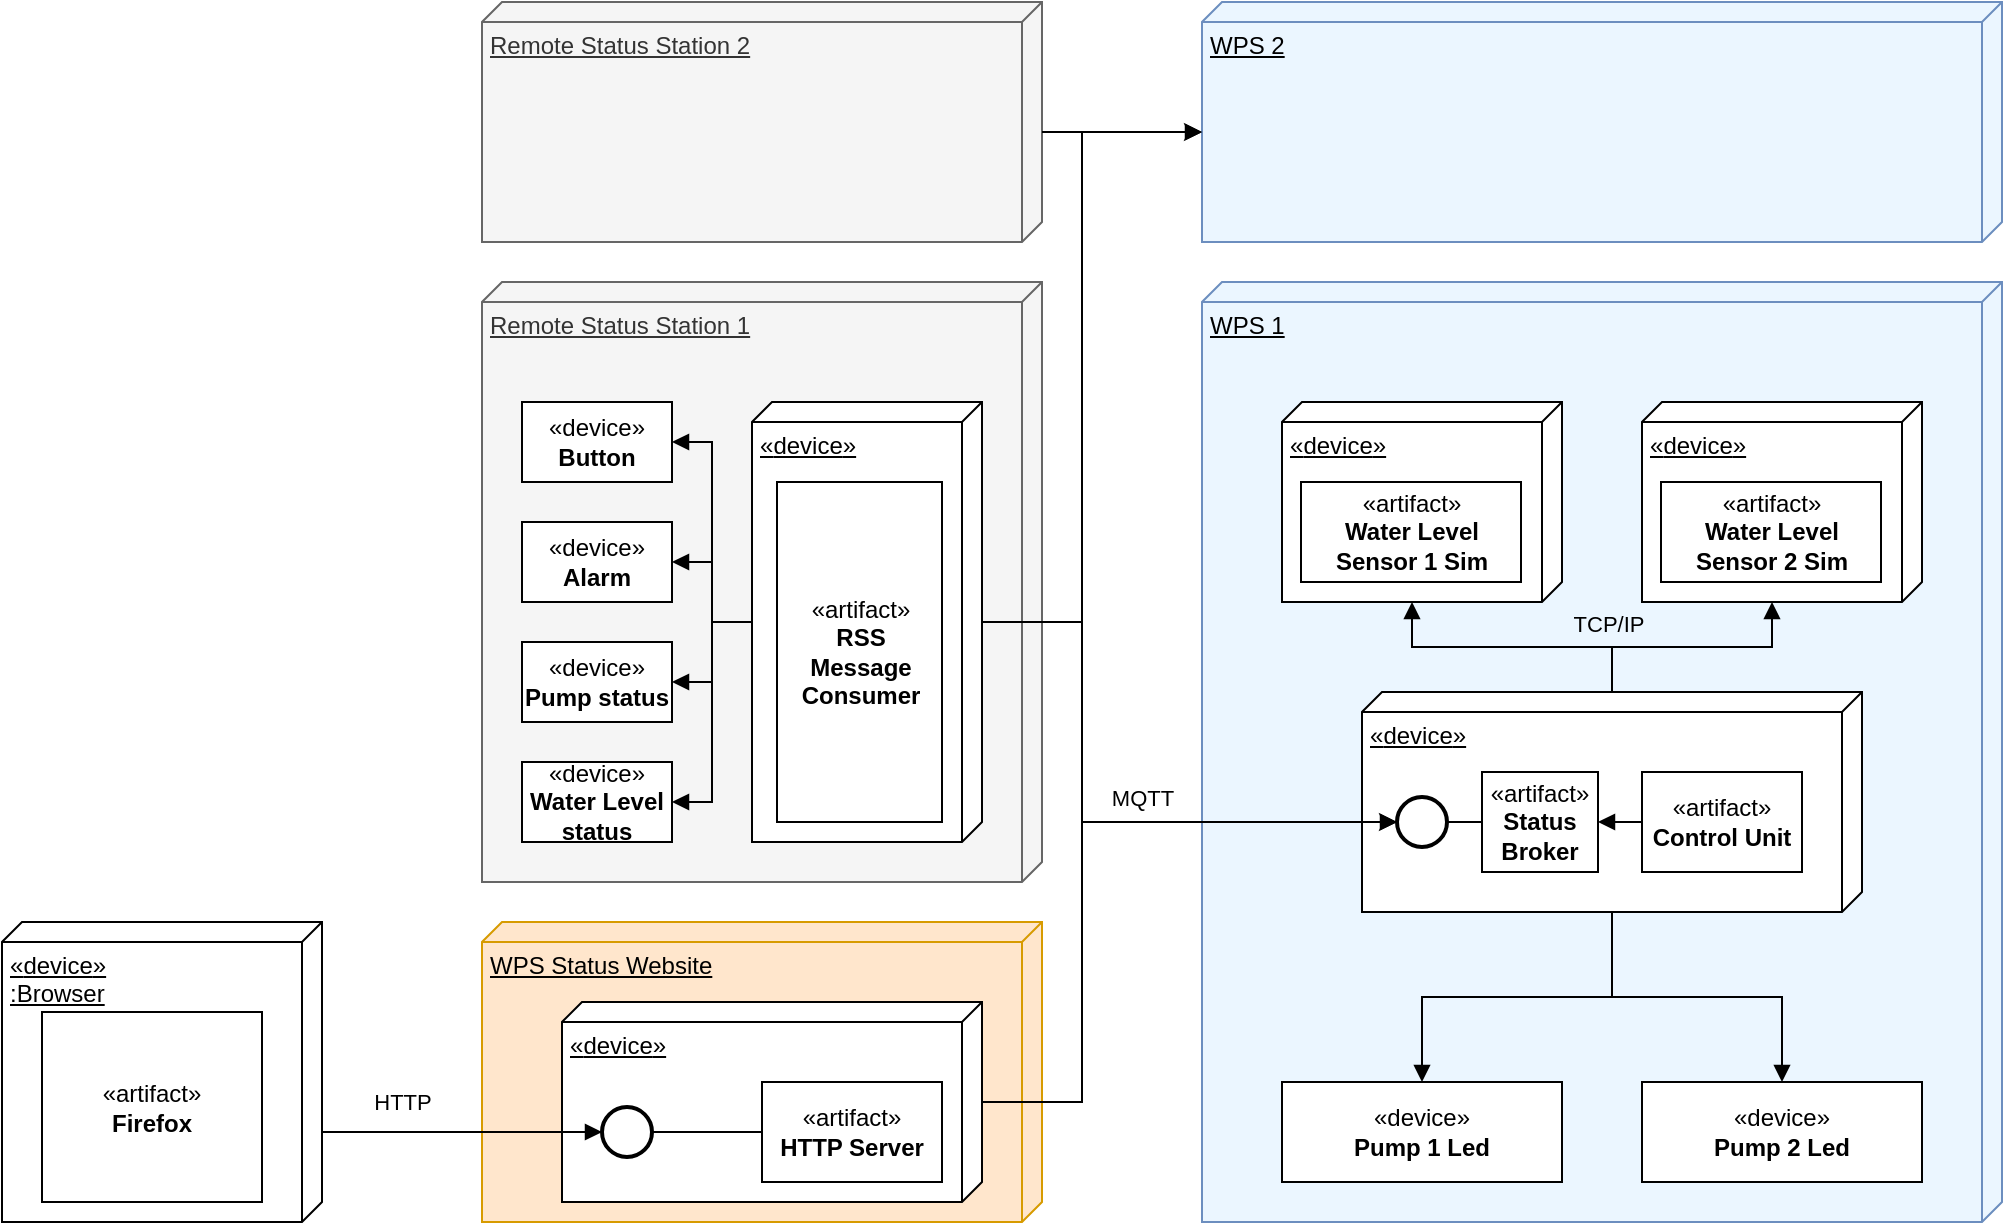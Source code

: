 <mxfile version="22.1.16" type="device">
  <diagram id="-jloQYBRYK6Awh3fImPs" name="Página-1">
    <mxGraphModel dx="2261" dy="2012" grid="1" gridSize="10" guides="1" tooltips="1" connect="1" arrows="1" fold="1" page="1" pageScale="1" pageWidth="827" pageHeight="1169" math="0" shadow="0">
      <root>
        <mxCell id="0" />
        <mxCell id="1" parent="0" />
        <mxCell id="bxP-EH-jp1SR5SKdyFND-36" value="Remote Status Station 1" style="verticalAlign=top;align=left;spacingTop=8;spacingLeft=2;spacingRight=12;shape=cube;size=10;direction=south;fontStyle=4;html=1;whiteSpace=wrap;fillColor=#f5f5f5;fontColor=#333333;strokeColor=#666666;" vertex="1" parent="1">
          <mxGeometry x="-200" y="120" width="280" height="300" as="geometry" />
        </mxCell>
        <mxCell id="bxP-EH-jp1SR5SKdyFND-11" value="WPS 1" style="verticalAlign=top;align=left;spacingTop=8;spacingLeft=2;spacingRight=12;shape=cube;size=10;direction=south;fontStyle=4;html=1;whiteSpace=wrap;fillColor=#EBF6FF;strokeColor=#6c8ebf;" vertex="1" parent="1">
          <mxGeometry x="160" y="120" width="400" height="470" as="geometry" />
        </mxCell>
        <mxCell id="bxP-EH-jp1SR5SKdyFND-32" style="edgeStyle=orthogonalEdgeStyle;rounded=0;orthogonalLoop=1;jettySize=auto;html=1;endArrow=block;endFill=1;" edge="1" parent="1" source="bxP-EH-jp1SR5SKdyFND-1" target="bxP-EH-jp1SR5SKdyFND-8">
          <mxGeometry relative="1" as="geometry" />
        </mxCell>
        <mxCell id="bxP-EH-jp1SR5SKdyFND-33" style="edgeStyle=orthogonalEdgeStyle;rounded=0;orthogonalLoop=1;jettySize=auto;html=1;endArrow=block;endFill=1;" edge="1" parent="1" source="bxP-EH-jp1SR5SKdyFND-1" target="bxP-EH-jp1SR5SKdyFND-9">
          <mxGeometry relative="1" as="geometry" />
        </mxCell>
        <mxCell id="bxP-EH-jp1SR5SKdyFND-1" value="«&lt;span style=&quot;background-color: initial;&quot;&gt;device&lt;/span&gt;»" style="verticalAlign=top;align=left;spacingTop=8;spacingLeft=2;spacingRight=12;shape=cube;size=10;direction=south;fontStyle=4;html=1;whiteSpace=wrap;" vertex="1" parent="1">
          <mxGeometry x="240" y="325" width="250" height="110" as="geometry" />
        </mxCell>
        <mxCell id="bxP-EH-jp1SR5SKdyFND-49" style="edgeStyle=orthogonalEdgeStyle;rounded=0;orthogonalLoop=1;jettySize=auto;html=1;entryX=0;entryY=0.5;entryDx=0;entryDy=0;startArrow=block;startFill=1;endArrow=none;endFill=0;" edge="1" parent="1" source="bxP-EH-jp1SR5SKdyFND-2" target="bxP-EH-jp1SR5SKdyFND-48">
          <mxGeometry relative="1" as="geometry" />
        </mxCell>
        <mxCell id="bxP-EH-jp1SR5SKdyFND-2" value="«artifact»&lt;br&gt;&lt;b&gt;Status Broker&lt;/b&gt;" style="html=1;whiteSpace=wrap;" vertex="1" parent="1">
          <mxGeometry x="300" y="365" width="58" height="50" as="geometry" />
        </mxCell>
        <mxCell id="bxP-EH-jp1SR5SKdyFND-3" value="«&lt;span style=&quot;background-color: initial;&quot;&gt;device&lt;/span&gt;»" style="verticalAlign=top;align=left;spacingTop=8;spacingLeft=2;spacingRight=12;shape=cube;size=10;direction=south;fontStyle=4;html=1;whiteSpace=wrap;" vertex="1" parent="1">
          <mxGeometry x="200" y="180" width="140" height="100" as="geometry" />
        </mxCell>
        <mxCell id="bxP-EH-jp1SR5SKdyFND-4" value="«artifact»&lt;br&gt;&lt;b&gt;Water Level Sensor 1 Sim&lt;/b&gt;" style="html=1;whiteSpace=wrap;" vertex="1" parent="1">
          <mxGeometry x="209.5" y="220" width="110" height="50" as="geometry" />
        </mxCell>
        <mxCell id="bxP-EH-jp1SR5SKdyFND-5" value="«&lt;span style=&quot;background-color: initial;&quot;&gt;device&lt;/span&gt;»" style="verticalAlign=top;align=left;spacingTop=8;spacingLeft=2;spacingRight=12;shape=cube;size=10;direction=south;fontStyle=4;html=1;whiteSpace=wrap;" vertex="1" parent="1">
          <mxGeometry x="380" y="180" width="140" height="100" as="geometry" />
        </mxCell>
        <mxCell id="bxP-EH-jp1SR5SKdyFND-6" value="«artifact»&lt;br&gt;&lt;b&gt;Water Level Sensor 2 Sim&lt;/b&gt;" style="html=1;whiteSpace=wrap;" vertex="1" parent="1">
          <mxGeometry x="389.5" y="220" width="110" height="50" as="geometry" />
        </mxCell>
        <mxCell id="bxP-EH-jp1SR5SKdyFND-8" value="«device»&lt;br&gt;&lt;b&gt;Pump 1 Led&lt;/b&gt;" style="html=1;whiteSpace=wrap;" vertex="1" parent="1">
          <mxGeometry x="200" y="520" width="140" height="50" as="geometry" />
        </mxCell>
        <mxCell id="bxP-EH-jp1SR5SKdyFND-9" value="«device»&lt;br&gt;&lt;b&gt;Pump 2 Led&lt;/b&gt;" style="html=1;whiteSpace=wrap;" vertex="1" parent="1">
          <mxGeometry x="380" y="520" width="140" height="50" as="geometry" />
        </mxCell>
        <mxCell id="bxP-EH-jp1SR5SKdyFND-12" value="WPS 2" style="verticalAlign=top;align=left;spacingTop=8;spacingLeft=2;spacingRight=12;shape=cube;size=10;direction=south;fontStyle=4;html=1;whiteSpace=wrap;fillColor=#EBF6FF;strokeColor=#6c8ebf;" vertex="1" parent="1">
          <mxGeometry x="160" y="-20" width="400" height="120" as="geometry" />
        </mxCell>
        <mxCell id="bxP-EH-jp1SR5SKdyFND-29" style="edgeStyle=orthogonalEdgeStyle;rounded=0;orthogonalLoop=1;jettySize=auto;html=1;entryX=0;entryY=0;entryDx=100;entryDy=75;entryPerimeter=0;endArrow=block;endFill=1;" edge="1" parent="1" source="bxP-EH-jp1SR5SKdyFND-1" target="bxP-EH-jp1SR5SKdyFND-3">
          <mxGeometry relative="1" as="geometry" />
        </mxCell>
        <mxCell id="bxP-EH-jp1SR5SKdyFND-31" value="TCP/IP" style="edgeLabel;html=1;align=center;verticalAlign=middle;resizable=0;points=[];labelBackgroundColor=none;" vertex="1" connectable="0" parent="bxP-EH-jp1SR5SKdyFND-29">
          <mxGeometry x="-0.345" y="2" relative="1" as="geometry">
            <mxPoint x="23" y="-14" as="offset" />
          </mxGeometry>
        </mxCell>
        <mxCell id="bxP-EH-jp1SR5SKdyFND-30" style="edgeStyle=orthogonalEdgeStyle;rounded=0;orthogonalLoop=1;jettySize=auto;html=1;entryX=0;entryY=0;entryDx=100;entryDy=75;entryPerimeter=0;endArrow=block;endFill=1;" edge="1" parent="1" source="bxP-EH-jp1SR5SKdyFND-1" target="bxP-EH-jp1SR5SKdyFND-5">
          <mxGeometry relative="1" as="geometry" />
        </mxCell>
        <mxCell id="bxP-EH-jp1SR5SKdyFND-35" value="" style="edgeStyle=orthogonalEdgeStyle;rounded=0;orthogonalLoop=1;jettySize=auto;html=1;endArrow=none;endFill=0;" edge="1" parent="1" source="bxP-EH-jp1SR5SKdyFND-34" target="bxP-EH-jp1SR5SKdyFND-2">
          <mxGeometry relative="1" as="geometry">
            <Array as="points">
              <mxPoint x="300" y="400" />
              <mxPoint x="300" y="400" />
            </Array>
          </mxGeometry>
        </mxCell>
        <mxCell id="bxP-EH-jp1SR5SKdyFND-34" value="" style="ellipse;whiteSpace=wrap;html=1;aspect=fixed;strokeWidth=2;" vertex="1" parent="1">
          <mxGeometry x="257.5" y="377.5" width="25" height="25" as="geometry" />
        </mxCell>
        <mxCell id="bxP-EH-jp1SR5SKdyFND-46" style="edgeStyle=orthogonalEdgeStyle;rounded=0;orthogonalLoop=1;jettySize=auto;html=1;entryX=0;entryY=0.5;entryDx=0;entryDy=0;endArrow=block;endFill=1;" edge="1" parent="1" source="bxP-EH-jp1SR5SKdyFND-37" target="bxP-EH-jp1SR5SKdyFND-34">
          <mxGeometry relative="1" as="geometry">
            <Array as="points">
              <mxPoint x="100" y="290" />
              <mxPoint x="100" y="390" />
            </Array>
          </mxGeometry>
        </mxCell>
        <mxCell id="bxP-EH-jp1SR5SKdyFND-47" value="MQTT" style="edgeLabel;html=1;align=center;verticalAlign=middle;resizable=0;points=[];" vertex="1" connectable="0" parent="bxP-EH-jp1SR5SKdyFND-46">
          <mxGeometry x="0.288" y="1" relative="1" as="geometry">
            <mxPoint x="-18" y="-11" as="offset" />
          </mxGeometry>
        </mxCell>
        <mxCell id="bxP-EH-jp1SR5SKdyFND-50" style="edgeStyle=orthogonalEdgeStyle;rounded=0;orthogonalLoop=1;jettySize=auto;html=1;entryX=1;entryY=0.5;entryDx=0;entryDy=0;endArrow=block;endFill=1;" edge="1" parent="1" source="bxP-EH-jp1SR5SKdyFND-37" target="bxP-EH-jp1SR5SKdyFND-42">
          <mxGeometry relative="1" as="geometry">
            <Array as="points">
              <mxPoint x="-85" y="290" />
              <mxPoint x="-85" y="200" />
            </Array>
          </mxGeometry>
        </mxCell>
        <mxCell id="bxP-EH-jp1SR5SKdyFND-51" style="edgeStyle=orthogonalEdgeStyle;rounded=0;orthogonalLoop=1;jettySize=auto;html=1;entryX=1;entryY=0.5;entryDx=0;entryDy=0;endArrow=block;endFill=1;" edge="1" parent="1" source="bxP-EH-jp1SR5SKdyFND-37" target="bxP-EH-jp1SR5SKdyFND-41">
          <mxGeometry relative="1" as="geometry" />
        </mxCell>
        <mxCell id="bxP-EH-jp1SR5SKdyFND-52" style="edgeStyle=orthogonalEdgeStyle;rounded=0;orthogonalLoop=1;jettySize=auto;html=1;entryX=1;entryY=0.5;entryDx=0;entryDy=0;endArrow=block;endFill=1;" edge="1" parent="1" source="bxP-EH-jp1SR5SKdyFND-37" target="bxP-EH-jp1SR5SKdyFND-40">
          <mxGeometry relative="1" as="geometry" />
        </mxCell>
        <mxCell id="bxP-EH-jp1SR5SKdyFND-54" style="edgeStyle=orthogonalEdgeStyle;rounded=0;orthogonalLoop=1;jettySize=auto;html=1;entryX=1;entryY=0.5;entryDx=0;entryDy=0;endArrow=block;endFill=1;" edge="1" parent="1" source="bxP-EH-jp1SR5SKdyFND-37" target="bxP-EH-jp1SR5SKdyFND-39">
          <mxGeometry relative="1" as="geometry" />
        </mxCell>
        <mxCell id="bxP-EH-jp1SR5SKdyFND-37" value="«&lt;span style=&quot;background-color: initial;&quot;&gt;device&lt;/span&gt;»" style="verticalAlign=top;align=left;spacingTop=8;spacingLeft=2;spacingRight=12;shape=cube;size=10;direction=south;fontStyle=4;html=1;whiteSpace=wrap;" vertex="1" parent="1">
          <mxGeometry x="-65" y="180" width="115" height="220" as="geometry" />
        </mxCell>
        <mxCell id="bxP-EH-jp1SR5SKdyFND-38" value="«artifact»&lt;br&gt;&lt;b&gt;RSS &lt;br&gt;Message Consumer&lt;/b&gt;" style="html=1;whiteSpace=wrap;" vertex="1" parent="1">
          <mxGeometry x="-52.5" y="220" width="82.5" height="170" as="geometry" />
        </mxCell>
        <mxCell id="bxP-EH-jp1SR5SKdyFND-39" value="«device»&lt;br&gt;&lt;b&gt;Water Level status&lt;/b&gt;" style="html=1;whiteSpace=wrap;" vertex="1" parent="1">
          <mxGeometry x="-180" y="360" width="75" height="40" as="geometry" />
        </mxCell>
        <mxCell id="bxP-EH-jp1SR5SKdyFND-40" value="«device»&lt;br&gt;&lt;b&gt;Pump status&lt;/b&gt;" style="html=1;whiteSpace=wrap;" vertex="1" parent="1">
          <mxGeometry x="-180" y="300" width="75" height="40" as="geometry" />
        </mxCell>
        <mxCell id="bxP-EH-jp1SR5SKdyFND-41" value="«device»&lt;br&gt;&lt;b&gt;Alarm&lt;/b&gt;" style="html=1;whiteSpace=wrap;" vertex="1" parent="1">
          <mxGeometry x="-180" y="240" width="75" height="40" as="geometry" />
        </mxCell>
        <mxCell id="bxP-EH-jp1SR5SKdyFND-42" value="«device»&lt;br&gt;&lt;b&gt;Button&lt;/b&gt;" style="html=1;whiteSpace=wrap;" vertex="1" parent="1">
          <mxGeometry x="-180" y="180" width="75" height="40" as="geometry" />
        </mxCell>
        <mxCell id="bxP-EH-jp1SR5SKdyFND-48" value="«artifact»&lt;br&gt;&lt;b&gt;Control Unit&lt;/b&gt;" style="html=1;whiteSpace=wrap;" vertex="1" parent="1">
          <mxGeometry x="380" y="365" width="80" height="50" as="geometry" />
        </mxCell>
        <mxCell id="bxP-EH-jp1SR5SKdyFND-57" value="Remote Status Station 2" style="verticalAlign=top;align=left;spacingTop=8;spacingLeft=2;spacingRight=12;shape=cube;size=10;direction=south;fontStyle=4;html=1;whiteSpace=wrap;fillColor=#f5f5f5;fontColor=#333333;strokeColor=#666666;" vertex="1" parent="1">
          <mxGeometry x="-200" y="-20" width="280" height="120" as="geometry" />
        </mxCell>
        <mxCell id="bxP-EH-jp1SR5SKdyFND-61" value="WPS Status Website" style="verticalAlign=top;align=left;spacingTop=8;spacingLeft=2;spacingRight=12;shape=cube;size=10;direction=south;fontStyle=4;html=1;whiteSpace=wrap;fillColor=#ffe6cc;strokeColor=#d79b00;" vertex="1" parent="1">
          <mxGeometry x="-200" y="440" width="280" height="150" as="geometry" />
        </mxCell>
        <mxCell id="bxP-EH-jp1SR5SKdyFND-67" style="edgeStyle=orthogonalEdgeStyle;rounded=0;orthogonalLoop=1;jettySize=auto;html=1;entryX=0;entryY=0.5;entryDx=0;entryDy=0;" edge="1" parent="1" source="bxP-EH-jp1SR5SKdyFND-63" target="bxP-EH-jp1SR5SKdyFND-34">
          <mxGeometry relative="1" as="geometry">
            <Array as="points">
              <mxPoint x="100" y="530" />
              <mxPoint x="100" y="390" />
            </Array>
          </mxGeometry>
        </mxCell>
        <mxCell id="bxP-EH-jp1SR5SKdyFND-63" value="«&lt;span style=&quot;background-color: initial;&quot;&gt;device&lt;/span&gt;»" style="verticalAlign=top;align=left;spacingTop=8;spacingLeft=2;spacingRight=12;shape=cube;size=10;direction=south;fontStyle=4;html=1;whiteSpace=wrap;" vertex="1" parent="1">
          <mxGeometry x="-160" y="480" width="210" height="100" as="geometry" />
        </mxCell>
        <mxCell id="bxP-EH-jp1SR5SKdyFND-64" value="«artifact»&lt;br&gt;&lt;b&gt;HTTP Server&lt;/b&gt;" style="html=1;whiteSpace=wrap;" vertex="1" parent="1">
          <mxGeometry x="-60" y="520" width="90" height="50" as="geometry" />
        </mxCell>
        <mxCell id="bxP-EH-jp1SR5SKdyFND-68" style="edgeStyle=orthogonalEdgeStyle;rounded=0;orthogonalLoop=1;jettySize=auto;html=1;entryX=0;entryY=0;entryDx=65;entryDy=400;entryPerimeter=0;" edge="1" parent="1" source="bxP-EH-jp1SR5SKdyFND-57" target="bxP-EH-jp1SR5SKdyFND-12">
          <mxGeometry relative="1" as="geometry">
            <Array as="points">
              <mxPoint x="130" y="45" />
              <mxPoint x="130" y="45" />
            </Array>
          </mxGeometry>
        </mxCell>
        <mxCell id="bxP-EH-jp1SR5SKdyFND-69" style="edgeStyle=orthogonalEdgeStyle;rounded=0;orthogonalLoop=1;jettySize=auto;html=1;entryX=0;entryY=0;entryDx=65;entryDy=400;entryPerimeter=0;endArrow=block;endFill=1;" edge="1" parent="1" source="bxP-EH-jp1SR5SKdyFND-37" target="bxP-EH-jp1SR5SKdyFND-12">
          <mxGeometry relative="1" as="geometry">
            <Array as="points">
              <mxPoint x="100" y="290" />
              <mxPoint x="100" y="45" />
            </Array>
          </mxGeometry>
        </mxCell>
        <mxCell id="bxP-EH-jp1SR5SKdyFND-70" value="«&lt;span style=&quot;border-color: var(--border-color); color: rgb(0, 0, 0); background-color: initial;&quot;&gt;device&lt;/span&gt;&lt;span style=&quot;color: rgb(0, 0, 0);&quot;&gt;»&lt;br&gt;:Browser&lt;br&gt;&lt;/span&gt;" style="verticalAlign=top;align=left;spacingTop=8;spacingLeft=2;spacingRight=12;shape=cube;size=10;direction=south;fontStyle=4;html=1;whiteSpace=wrap;" vertex="1" parent="1">
          <mxGeometry x="-440" y="440" width="160" height="150" as="geometry" />
        </mxCell>
        <mxCell id="bxP-EH-jp1SR5SKdyFND-71" value="«artifact»&lt;br&gt;&lt;b&gt;Firefox&lt;/b&gt;" style="html=1;whiteSpace=wrap;" vertex="1" parent="1">
          <mxGeometry x="-420" y="485" width="110" height="95" as="geometry" />
        </mxCell>
        <mxCell id="bxP-EH-jp1SR5SKdyFND-73" style="edgeStyle=orthogonalEdgeStyle;rounded=0;orthogonalLoop=1;jettySize=auto;html=1;entryX=0;entryY=0.5;entryDx=0;entryDy=0;endArrow=block;endFill=1;" edge="1" parent="1" source="bxP-EH-jp1SR5SKdyFND-70" target="bxP-EH-jp1SR5SKdyFND-75">
          <mxGeometry relative="1" as="geometry">
            <Array as="points">
              <mxPoint x="-210" y="545" />
              <mxPoint x="-210" y="545" />
            </Array>
          </mxGeometry>
        </mxCell>
        <mxCell id="bxP-EH-jp1SR5SKdyFND-74" value="HTTP" style="edgeLabel;html=1;align=center;verticalAlign=middle;resizable=0;points=[];" vertex="1" connectable="0" parent="bxP-EH-jp1SR5SKdyFND-73">
          <mxGeometry x="-0.35" y="-2" relative="1" as="geometry">
            <mxPoint x="-6" y="-17" as="offset" />
          </mxGeometry>
        </mxCell>
        <mxCell id="bxP-EH-jp1SR5SKdyFND-76" style="edgeStyle=orthogonalEdgeStyle;rounded=0;orthogonalLoop=1;jettySize=auto;html=1;entryX=0;entryY=0.5;entryDx=0;entryDy=0;endArrow=none;endFill=0;" edge="1" parent="1" source="bxP-EH-jp1SR5SKdyFND-75" target="bxP-EH-jp1SR5SKdyFND-64">
          <mxGeometry relative="1" as="geometry" />
        </mxCell>
        <mxCell id="bxP-EH-jp1SR5SKdyFND-75" value="" style="ellipse;whiteSpace=wrap;html=1;aspect=fixed;strokeWidth=2;" vertex="1" parent="1">
          <mxGeometry x="-140" y="532.5" width="25" height="25" as="geometry" />
        </mxCell>
      </root>
    </mxGraphModel>
  </diagram>
</mxfile>
